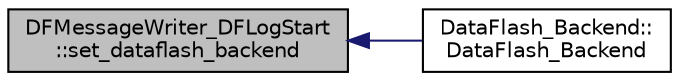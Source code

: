 digraph "DFMessageWriter_DFLogStart::set_dataflash_backend"
{
 // INTERACTIVE_SVG=YES
  edge [fontname="Helvetica",fontsize="10",labelfontname="Helvetica",labelfontsize="10"];
  node [fontname="Helvetica",fontsize="10",shape=record];
  rankdir="LR";
  Node1 [label="DFMessageWriter_DFLogStart\l::set_dataflash_backend",height=0.2,width=0.4,color="black", fillcolor="grey75", style="filled", fontcolor="black"];
  Node1 -> Node2 [dir="back",color="midnightblue",fontsize="10",style="solid",fontname="Helvetica"];
  Node2 [label="DataFlash_Backend::\lDataFlash_Backend",height=0.2,width=0.4,color="black", fillcolor="white", style="filled",URL="$classDataFlash__Backend.html#a4c842df1ebe627b59665f4c837922af3"];
}
